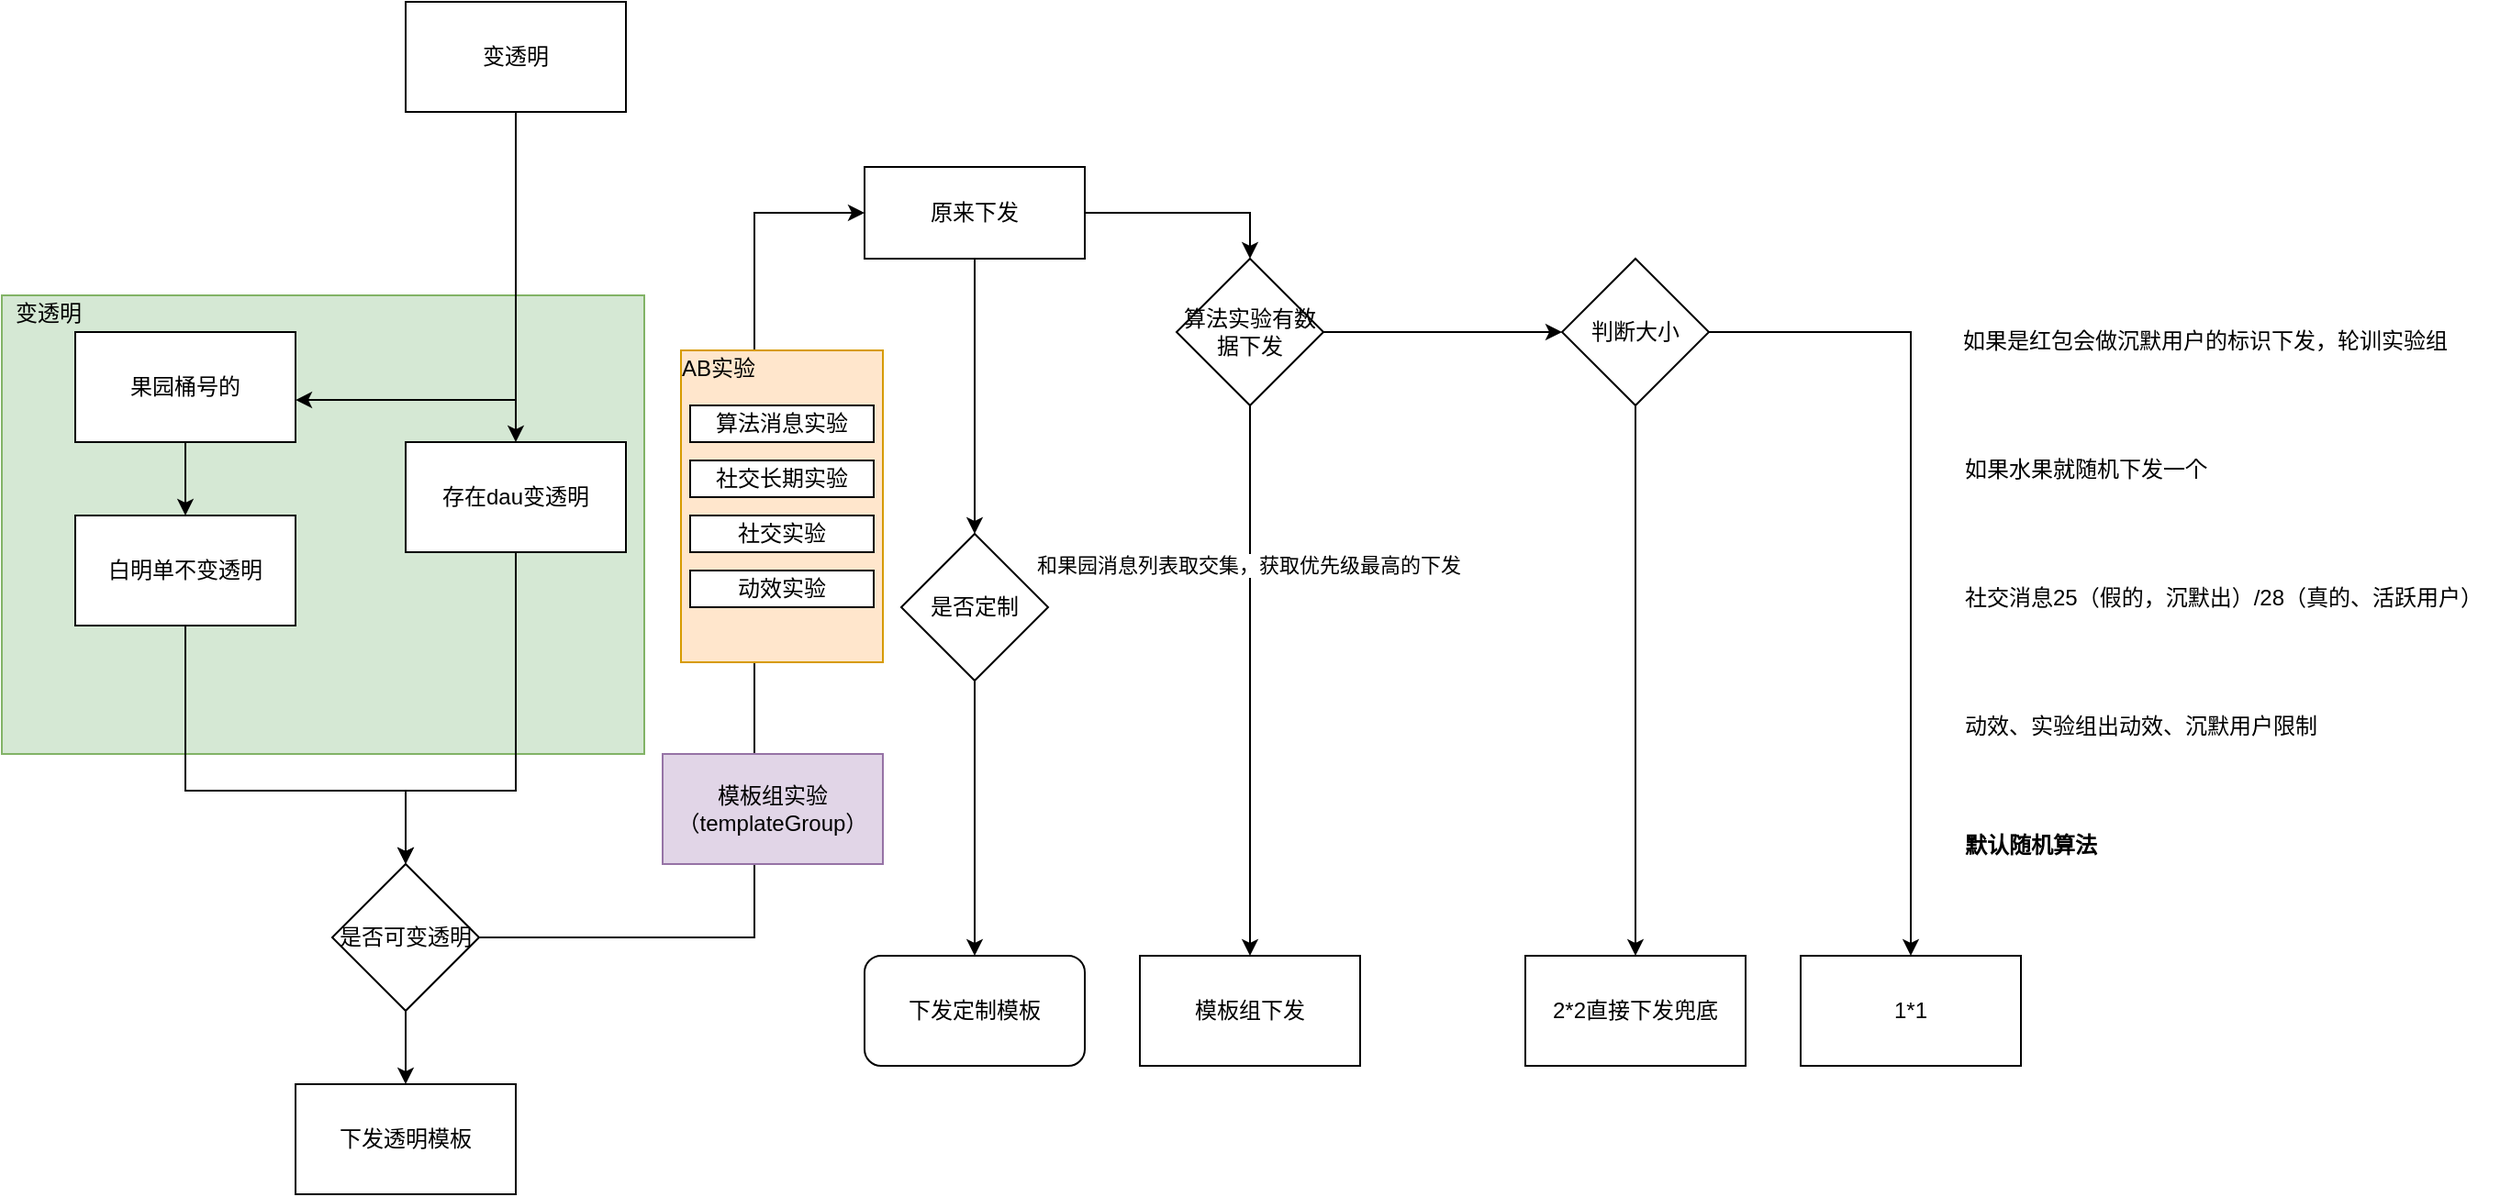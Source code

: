 <mxfile version="14.8.0" type="github">
  <diagram id="30AWFoTqBa_I6fCgeATw" name="Page-1">
    <mxGraphModel dx="1422" dy="762" grid="1" gridSize="10" guides="1" tooltips="1" connect="1" arrows="1" fold="1" page="1" pageScale="1" pageWidth="1100" pageHeight="850" math="0" shadow="0">
      <root>
        <mxCell id="0" />
        <mxCell id="1" parent="0" />
        <mxCell id="_EFiUX9LIUJbC6nPYToo-28" value="" style="rounded=0;whiteSpace=wrap;html=1;fillColor=#d5e8d4;strokeColor=#82b366;" parent="1" vertex="1">
          <mxGeometry x="20" y="170" width="350" height="250" as="geometry" />
        </mxCell>
        <mxCell id="_EFiUX9LIUJbC6nPYToo-42" style="edgeStyle=orthogonalEdgeStyle;rounded=0;orthogonalLoop=1;jettySize=auto;html=1;exitX=0.5;exitY=1;exitDx=0;exitDy=0;" parent="1" source="_EFiUX9LIUJbC6nPYToo-4" target="_EFiUX9LIUJbC6nPYToo-5" edge="1">
          <mxGeometry relative="1" as="geometry" />
        </mxCell>
        <mxCell id="_EFiUX9LIUJbC6nPYToo-56" value="和果园消息列表取交集，获取优先级最高的下发" style="edgeLabel;html=1;align=center;verticalAlign=middle;resizable=0;points=[];" parent="_EFiUX9LIUJbC6nPYToo-42" vertex="1" connectable="0">
          <mxGeometry x="-0.42" y="-1" relative="1" as="geometry">
            <mxPoint as="offset" />
          </mxGeometry>
        </mxCell>
        <mxCell id="_EFiUX9LIUJbC6nPYToo-43" style="edgeStyle=orthogonalEdgeStyle;rounded=0;orthogonalLoop=1;jettySize=auto;html=1;exitX=1;exitY=0.5;exitDx=0;exitDy=0;entryX=0;entryY=0.5;entryDx=0;entryDy=0;" parent="1" source="_EFiUX9LIUJbC6nPYToo-4" target="_EFiUX9LIUJbC6nPYToo-32" edge="1">
          <mxGeometry relative="1" as="geometry">
            <mxPoint x="840" y="150" as="targetPoint" />
          </mxGeometry>
        </mxCell>
        <mxCell id="_EFiUX9LIUJbC6nPYToo-4" value="算法实验有数据下发" style="rhombus;whiteSpace=wrap;html=1;" parent="1" vertex="1">
          <mxGeometry x="660" y="150" width="80" height="80" as="geometry" />
        </mxCell>
        <mxCell id="_EFiUX9LIUJbC6nPYToo-5" value="模板组下发" style="whiteSpace=wrap;html=1;" parent="1" vertex="1">
          <mxGeometry x="640" y="530" width="120" height="60" as="geometry" />
        </mxCell>
        <mxCell id="_EFiUX9LIUJbC6nPYToo-35" style="edgeStyle=orthogonalEdgeStyle;rounded=0;orthogonalLoop=1;jettySize=auto;html=1;exitX=0.5;exitY=1;exitDx=0;exitDy=0;entryX=0.5;entryY=0;entryDx=0;entryDy=0;" parent="1" source="_EFiUX9LIUJbC6nPYToo-9" target="_EFiUX9LIUJbC6nPYToo-34" edge="1">
          <mxGeometry relative="1" as="geometry" />
        </mxCell>
        <mxCell id="_EFiUX9LIUJbC6nPYToo-40" style="edgeStyle=orthogonalEdgeStyle;rounded=0;orthogonalLoop=1;jettySize=auto;html=1;exitX=1;exitY=0.5;exitDx=0;exitDy=0;entryX=0.5;entryY=0;entryDx=0;entryDy=0;" parent="1" source="_EFiUX9LIUJbC6nPYToo-9" target="_EFiUX9LIUJbC6nPYToo-4" edge="1">
          <mxGeometry relative="1" as="geometry" />
        </mxCell>
        <mxCell id="_EFiUX9LIUJbC6nPYToo-9" value="原来下发" style="whiteSpace=wrap;html=1;" parent="1" vertex="1">
          <mxGeometry x="490" y="100" width="120" height="50" as="geometry" />
        </mxCell>
        <mxCell id="_EFiUX9LIUJbC6nPYToo-14" value="2*2直接下发兜底" style="whiteSpace=wrap;html=1;" parent="1" vertex="1">
          <mxGeometry x="850" y="530" width="120" height="60" as="geometry" />
        </mxCell>
        <mxCell id="_EFiUX9LIUJbC6nPYToo-19" style="edgeStyle=orthogonalEdgeStyle;rounded=0;orthogonalLoop=1;jettySize=auto;html=1;exitX=0.5;exitY=1;exitDx=0;exitDy=0;entryX=1;entryY=0.617;entryDx=0;entryDy=0;entryPerimeter=0;" parent="1" source="_EFiUX9LIUJbC6nPYToo-15" target="_EFiUX9LIUJbC6nPYToo-17" edge="1">
          <mxGeometry relative="1" as="geometry" />
        </mxCell>
        <mxCell id="_EFiUX9LIUJbC6nPYToo-21" style="edgeStyle=orthogonalEdgeStyle;rounded=0;orthogonalLoop=1;jettySize=auto;html=1;exitX=0.5;exitY=1;exitDx=0;exitDy=0;" parent="1" source="_EFiUX9LIUJbC6nPYToo-15" target="_EFiUX9LIUJbC6nPYToo-16" edge="1">
          <mxGeometry relative="1" as="geometry" />
        </mxCell>
        <mxCell id="_EFiUX9LIUJbC6nPYToo-15" value="变透明" style="rounded=0;whiteSpace=wrap;html=1;" parent="1" vertex="1">
          <mxGeometry x="240" y="10" width="120" height="60" as="geometry" />
        </mxCell>
        <mxCell id="_EFiUX9LIUJbC6nPYToo-30" style="edgeStyle=orthogonalEdgeStyle;rounded=0;orthogonalLoop=1;jettySize=auto;html=1;exitX=0.5;exitY=1;exitDx=0;exitDy=0;entryX=0.5;entryY=0;entryDx=0;entryDy=0;" parent="1" source="_EFiUX9LIUJbC6nPYToo-16" target="_EFiUX9LIUJbC6nPYToo-22" edge="1">
          <mxGeometry relative="1" as="geometry">
            <Array as="points">
              <mxPoint x="300" y="440" />
              <mxPoint x="240" y="440" />
            </Array>
          </mxGeometry>
        </mxCell>
        <mxCell id="_EFiUX9LIUJbC6nPYToo-16" value="存在dau变透明" style="rounded=0;whiteSpace=wrap;html=1;" parent="1" vertex="1">
          <mxGeometry x="240" y="250" width="120" height="60" as="geometry" />
        </mxCell>
        <mxCell id="_EFiUX9LIUJbC6nPYToo-20" style="edgeStyle=orthogonalEdgeStyle;rounded=0;orthogonalLoop=1;jettySize=auto;html=1;exitX=0.5;exitY=1;exitDx=0;exitDy=0;entryX=0.5;entryY=0;entryDx=0;entryDy=0;" parent="1" source="_EFiUX9LIUJbC6nPYToo-17" target="_EFiUX9LIUJbC6nPYToo-18" edge="1">
          <mxGeometry relative="1" as="geometry" />
        </mxCell>
        <mxCell id="_EFiUX9LIUJbC6nPYToo-17" value="果园桶号的" style="rounded=0;whiteSpace=wrap;html=1;" parent="1" vertex="1">
          <mxGeometry x="60" y="190" width="120" height="60" as="geometry" />
        </mxCell>
        <mxCell id="_EFiUX9LIUJbC6nPYToo-23" style="edgeStyle=orthogonalEdgeStyle;rounded=0;orthogonalLoop=1;jettySize=auto;html=1;exitX=0.5;exitY=1;exitDx=0;exitDy=0;" parent="1" source="_EFiUX9LIUJbC6nPYToo-18" target="_EFiUX9LIUJbC6nPYToo-22" edge="1">
          <mxGeometry relative="1" as="geometry">
            <Array as="points">
              <mxPoint x="120" y="440" />
              <mxPoint x="240" y="440" />
            </Array>
          </mxGeometry>
        </mxCell>
        <mxCell id="_EFiUX9LIUJbC6nPYToo-18" value="白明单不变透明" style="rounded=0;whiteSpace=wrap;html=1;" parent="1" vertex="1">
          <mxGeometry x="60" y="290" width="120" height="60" as="geometry" />
        </mxCell>
        <mxCell id="_EFiUX9LIUJbC6nPYToo-26" value="" style="edgeStyle=orthogonalEdgeStyle;rounded=0;orthogonalLoop=1;jettySize=auto;html=1;" parent="1" source="_EFiUX9LIUJbC6nPYToo-22" target="_EFiUX9LIUJbC6nPYToo-25" edge="1">
          <mxGeometry relative="1" as="geometry" />
        </mxCell>
        <mxCell id="_EFiUX9LIUJbC6nPYToo-27" style="edgeStyle=orthogonalEdgeStyle;rounded=0;orthogonalLoop=1;jettySize=auto;html=1;exitX=1;exitY=0.5;exitDx=0;exitDy=0;entryX=0;entryY=0.5;entryDx=0;entryDy=0;" parent="1" source="_EFiUX9LIUJbC6nPYToo-22" target="_EFiUX9LIUJbC6nPYToo-9" edge="1">
          <mxGeometry relative="1" as="geometry">
            <mxPoint x="490" y="120" as="targetPoint" />
            <Array as="points">
              <mxPoint x="430" y="520" />
              <mxPoint x="430" y="125" />
            </Array>
          </mxGeometry>
        </mxCell>
        <mxCell id="_EFiUX9LIUJbC6nPYToo-22" value="是否可变透明" style="rhombus;whiteSpace=wrap;html=1;" parent="1" vertex="1">
          <mxGeometry x="200" y="480" width="80" height="80" as="geometry" />
        </mxCell>
        <mxCell id="_EFiUX9LIUJbC6nPYToo-25" value="下发透明模板" style="whiteSpace=wrap;html=1;" parent="1" vertex="1">
          <mxGeometry x="180" y="600" width="120" height="60" as="geometry" />
        </mxCell>
        <mxCell id="_EFiUX9LIUJbC6nPYToo-29" value="变透明" style="text;html=1;align=center;verticalAlign=middle;resizable=0;points=[];autosize=1;strokeColor=none;" parent="1" vertex="1">
          <mxGeometry x="20" y="170" width="50" height="20" as="geometry" />
        </mxCell>
        <mxCell id="_EFiUX9LIUJbC6nPYToo-33" style="edgeStyle=orthogonalEdgeStyle;rounded=0;orthogonalLoop=1;jettySize=auto;html=1;exitX=0.5;exitY=1;exitDx=0;exitDy=0;entryX=0.5;entryY=0;entryDx=0;entryDy=0;" parent="1" source="_EFiUX9LIUJbC6nPYToo-32" target="_EFiUX9LIUJbC6nPYToo-14" edge="1">
          <mxGeometry relative="1" as="geometry" />
        </mxCell>
        <mxCell id="_EFiUX9LIUJbC6nPYToo-45" style="edgeStyle=orthogonalEdgeStyle;rounded=0;orthogonalLoop=1;jettySize=auto;html=1;exitX=1;exitY=0.5;exitDx=0;exitDy=0;" parent="1" source="_EFiUX9LIUJbC6nPYToo-32" target="_EFiUX9LIUJbC6nPYToo-46" edge="1">
          <mxGeometry relative="1" as="geometry">
            <mxPoint x="1020" y="190" as="targetPoint" />
          </mxGeometry>
        </mxCell>
        <mxCell id="_EFiUX9LIUJbC6nPYToo-32" value="判断大小" style="rhombus;whiteSpace=wrap;html=1;" parent="1" vertex="1">
          <mxGeometry x="870" y="150" width="80" height="80" as="geometry" />
        </mxCell>
        <mxCell id="_EFiUX9LIUJbC6nPYToo-36" style="edgeStyle=orthogonalEdgeStyle;rounded=0;orthogonalLoop=1;jettySize=auto;html=1;exitX=0.5;exitY=1;exitDx=0;exitDy=0;" parent="1" source="_EFiUX9LIUJbC6nPYToo-34" target="_EFiUX9LIUJbC6nPYToo-37" edge="1">
          <mxGeometry relative="1" as="geometry">
            <mxPoint x="550" y="560" as="targetPoint" />
          </mxGeometry>
        </mxCell>
        <mxCell id="_EFiUX9LIUJbC6nPYToo-34" value="是否定制" style="rhombus;whiteSpace=wrap;html=1;" parent="1" vertex="1">
          <mxGeometry x="510" y="300" width="80" height="80" as="geometry" />
        </mxCell>
        <mxCell id="_EFiUX9LIUJbC6nPYToo-37" value="下发定制模板" style="rounded=1;whiteSpace=wrap;html=1;" parent="1" vertex="1">
          <mxGeometry x="490" y="530" width="120" height="60" as="geometry" />
        </mxCell>
        <mxCell id="_EFiUX9LIUJbC6nPYToo-46" value="1*1" style="rounded=0;whiteSpace=wrap;html=1;" parent="1" vertex="1">
          <mxGeometry x="1000" y="530" width="120" height="60" as="geometry" />
        </mxCell>
        <mxCell id="_EFiUX9LIUJbC6nPYToo-50" value="如果是红包会做沉默用户的标识下发，轮训实验组" style="text;html=1;align=center;verticalAlign=middle;resizable=0;points=[];autosize=1;strokeColor=none;" parent="1" vertex="1">
          <mxGeometry x="1080" y="185" width="280" height="20" as="geometry" />
        </mxCell>
        <mxCell id="_EFiUX9LIUJbC6nPYToo-51" value="如果水果就随机下发一个" style="text;html=1;align=center;verticalAlign=middle;resizable=0;points=[];autosize=1;strokeColor=none;" parent="1" vertex="1">
          <mxGeometry x="1080" y="255" width="150" height="20" as="geometry" />
        </mxCell>
        <mxCell id="_EFiUX9LIUJbC6nPYToo-54" value="社交消息25（假的，沉默出）/28（真的、活跃用户）" style="text;html=1;align=center;verticalAlign=middle;resizable=0;points=[];autosize=1;strokeColor=none;" parent="1" vertex="1">
          <mxGeometry x="1080" y="325" width="300" height="20" as="geometry" />
        </mxCell>
        <mxCell id="_EFiUX9LIUJbC6nPYToo-55" value="动效、实验组出动效、沉默用户限制" style="text;html=1;align=center;verticalAlign=middle;resizable=0;points=[];autosize=1;strokeColor=none;" parent="1" vertex="1">
          <mxGeometry x="1080" y="395" width="210" height="20" as="geometry" />
        </mxCell>
        <mxCell id="_EFiUX9LIUJbC6nPYToo-59" value="&lt;b&gt;默认随机算法&lt;/b&gt;" style="text;html=1;align=center;verticalAlign=middle;resizable=0;points=[];autosize=1;strokeColor=none;" parent="1" vertex="1">
          <mxGeometry x="1080" y="460" width="90" height="20" as="geometry" />
        </mxCell>
        <mxCell id="_EFiUX9LIUJbC6nPYToo-60" value="" style="rounded=0;whiteSpace=wrap;html=1;fillColor=#ffe6cc;strokeColor=#d79b00;" parent="1" vertex="1">
          <mxGeometry x="390" y="200" width="110" height="170" as="geometry" />
        </mxCell>
        <mxCell id="_EFiUX9LIUJbC6nPYToo-61" value="算法消息实验" style="rounded=0;whiteSpace=wrap;html=1;" parent="1" vertex="1">
          <mxGeometry x="395" y="230" width="100" height="20" as="geometry" />
        </mxCell>
        <mxCell id="_EFiUX9LIUJbC6nPYToo-64" value="社交长期实验" style="rounded=0;whiteSpace=wrap;html=1;" parent="1" vertex="1">
          <mxGeometry x="395" y="260" width="100" height="20" as="geometry" />
        </mxCell>
        <mxCell id="_EFiUX9LIUJbC6nPYToo-65" value="社交实验" style="rounded=0;whiteSpace=wrap;html=1;" parent="1" vertex="1">
          <mxGeometry x="395" y="290" width="100" height="20" as="geometry" />
        </mxCell>
        <mxCell id="_EFiUX9LIUJbC6nPYToo-66" value="动效实验" style="rounded=0;whiteSpace=wrap;html=1;" parent="1" vertex="1">
          <mxGeometry x="395" y="320" width="100" height="20" as="geometry" />
        </mxCell>
        <mxCell id="_EFiUX9LIUJbC6nPYToo-67" value="AB实验" style="text;html=1;align=center;verticalAlign=middle;resizable=0;points=[];autosize=1;strokeColor=none;" parent="1" vertex="1">
          <mxGeometry x="380" y="200" width="60" height="20" as="geometry" />
        </mxCell>
        <mxCell id="_EFiUX9LIUJbC6nPYToo-69" value="模板组实验（templateGroup）" style="rounded=0;whiteSpace=wrap;html=1;fillColor=#e1d5e7;strokeColor=#9673a6;" parent="1" vertex="1">
          <mxGeometry x="380" y="420" width="120" height="60" as="geometry" />
        </mxCell>
      </root>
    </mxGraphModel>
  </diagram>
</mxfile>

